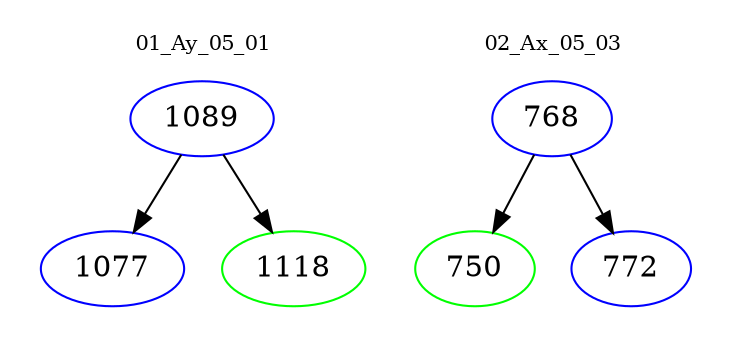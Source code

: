 digraph{
subgraph cluster_0 {
color = white
label = "01_Ay_05_01";
fontsize=10;
T0_1089 [label="1089", color="blue"]
T0_1089 -> T0_1077 [color="black"]
T0_1077 [label="1077", color="blue"]
T0_1089 -> T0_1118 [color="black"]
T0_1118 [label="1118", color="green"]
}
subgraph cluster_1 {
color = white
label = "02_Ax_05_03";
fontsize=10;
T1_768 [label="768", color="blue"]
T1_768 -> T1_750 [color="black"]
T1_750 [label="750", color="green"]
T1_768 -> T1_772 [color="black"]
T1_772 [label="772", color="blue"]
}
}
